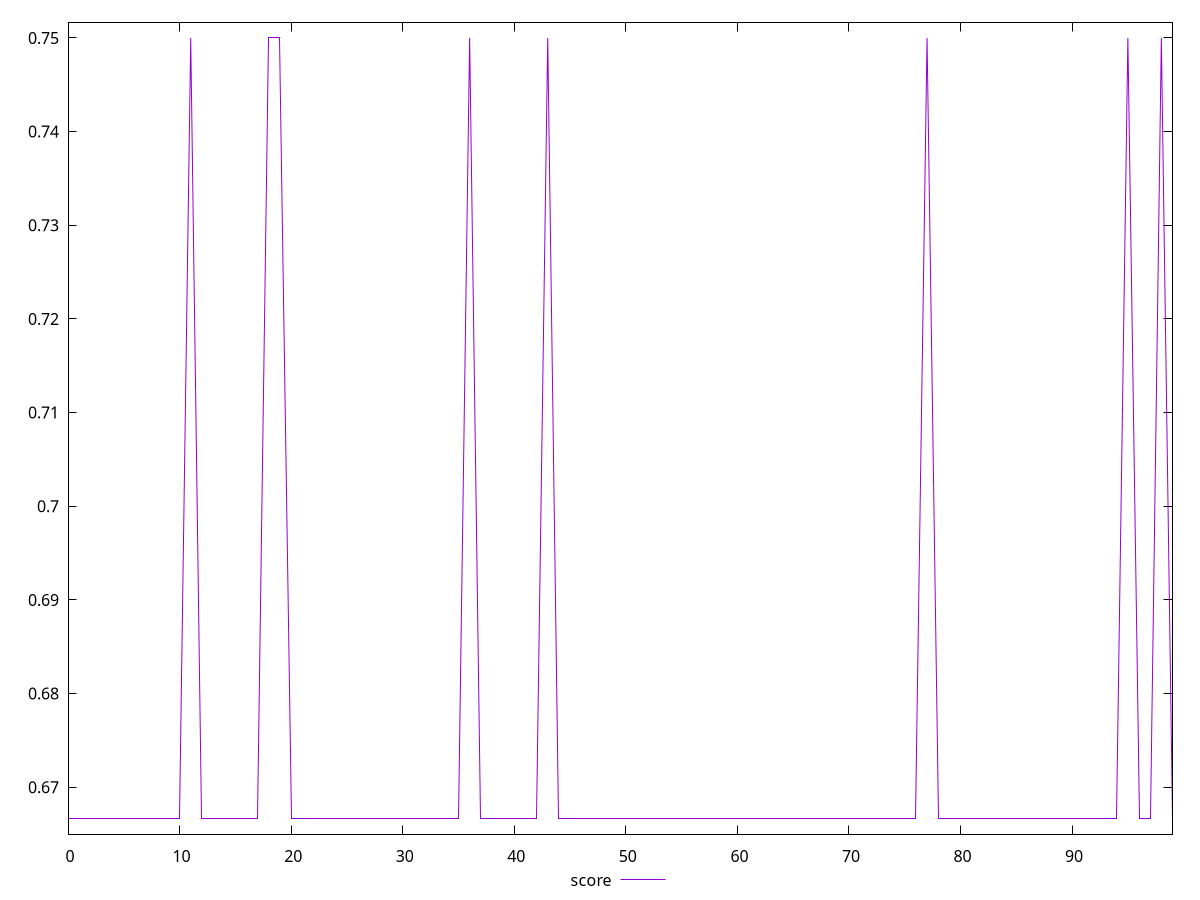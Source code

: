 reset

$score <<EOF
0 0.6666666666666666
1 0.6666666666666666
2 0.6666666666666666
3 0.6666666666666666
4 0.6666666666666666
5 0.6666666666666666
6 0.6666666666666666
7 0.6666666666666666
8 0.6666666666666666
9 0.6666666666666666
10 0.6666666666666666
11 0.75
12 0.6666666666666666
13 0.6666666666666666
14 0.6666666666666666
15 0.6666666666666666
16 0.6666666666666666
17 0.6666666666666666
18 0.75
19 0.75
20 0.6666666666666666
21 0.6666666666666666
22 0.6666666666666666
23 0.6666666666666666
24 0.6666666666666666
25 0.6666666666666666
26 0.6666666666666666
27 0.6666666666666666
28 0.6666666666666666
29 0.6666666666666666
30 0.6666666666666666
31 0.6666666666666666
32 0.6666666666666666
33 0.6666666666666666
34 0.6666666666666666
35 0.6666666666666666
36 0.75
37 0.6666666666666666
38 0.6666666666666666
39 0.6666666666666666
40 0.6666666666666666
41 0.6666666666666666
42 0.6666666666666666
43 0.75
44 0.6666666666666666
45 0.6666666666666666
46 0.6666666666666666
47 0.6666666666666666
48 0.6666666666666666
49 0.6666666666666666
50 0.6666666666666666
51 0.6666666666666666
52 0.6666666666666666
53 0.6666666666666666
54 0.6666666666666666
55 0.6666666666666666
56 0.6666666666666666
57 0.6666666666666666
58 0.6666666666666666
59 0.6666666666666666
60 0.6666666666666666
61 0.6666666666666666
62 0.6666666666666666
63 0.6666666666666666
64 0.6666666666666666
65 0.6666666666666666
66 0.6666666666666666
67 0.6666666666666666
68 0.6666666666666666
69 0.6666666666666666
70 0.6666666666666666
71 0.6666666666666666
72 0.6666666666666666
73 0.6666666666666666
74 0.6666666666666666
75 0.6666666666666666
76 0.6666666666666666
77 0.75
78 0.6666666666666666
79 0.6666666666666666
80 0.6666666666666666
81 0.6666666666666666
82 0.6666666666666666
83 0.6666666666666666
84 0.6666666666666666
85 0.6666666666666666
86 0.6666666666666666
87 0.6666666666666666
88 0.6666666666666666
89 0.6666666666666666
90 0.6666666666666666
91 0.6666666666666666
92 0.6666666666666666
93 0.6666666666666666
94 0.6666666666666666
95 0.75
96 0.6666666666666666
97 0.6666666666666666
98 0.75
99 0.6666666666666666
EOF

set key outside below
set xrange [0:99]
set yrange [0.6649999999999999:0.7516666666666667]
set trange [0.6649999999999999:0.7516666666666667]
set terminal svg size 640, 500 enhanced background rgb 'white'
set output "reprap/uses-text-compression/samples/pages+cached+noexternal+nocss/score/values.svg"

plot $score title "score" with line

reset
